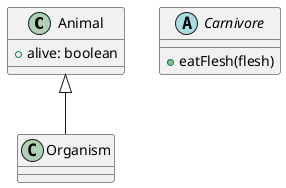 @startuml

class Animal {
  + alive: boolean
}

abstract class Carnivore {
	+ eatFlesh(flesh)
}

Animal <|-- Organism

@enduml